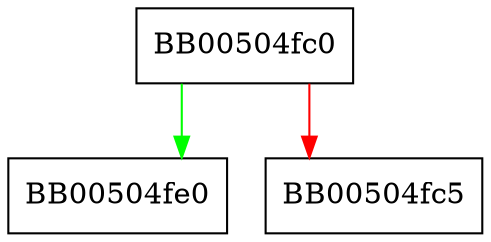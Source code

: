 digraph ossl_quic_tx_packetiser_set_cur_scid {
  node [shape="box"];
  graph [splines=ortho];
  BB00504fc0 -> BB00504fe0 [color="green"];
  BB00504fc0 -> BB00504fc5 [color="red"];
}